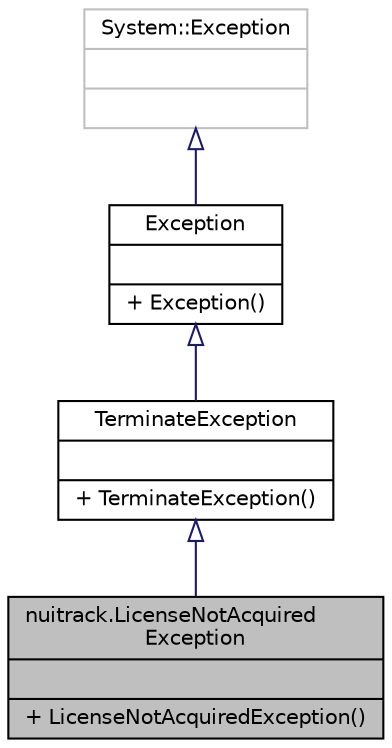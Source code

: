 digraph "nuitrack.LicenseNotAcquiredException"
{
  edge [fontname="Helvetica",fontsize="10",labelfontname="Helvetica",labelfontsize="10"];
  node [fontname="Helvetica",fontsize="10",shape=record];
  Node1 [label="{nuitrack.LicenseNotAcquired\lException\n||+ LicenseNotAcquiredException()\l}",height=0.2,width=0.4,color="black", fillcolor="grey75", style="filled" fontcolor="black"];
  Node2 -> Node1 [dir="back",color="midnightblue",fontsize="10",style="solid",arrowtail="onormal",fontname="Helvetica"];
  Node2 [label="{TerminateException\n||+ TerminateException()\l}",height=0.2,width=0.4,color="black", fillcolor="white", style="filled",URL="$classnuitrack_1_1TerminateException.html"];
  Node3 -> Node2 [dir="back",color="midnightblue",fontsize="10",style="solid",arrowtail="onormal",fontname="Helvetica"];
  Node3 [label="{Exception\n||+ Exception()\l}",height=0.2,width=0.4,color="black", fillcolor="white", style="filled",URL="$classnuitrack_1_1Exception.html"];
  Node4 -> Node3 [dir="back",color="midnightblue",fontsize="10",style="solid",arrowtail="onormal",fontname="Helvetica"];
  Node4 [label="{System::Exception\n||}",height=0.2,width=0.4,color="grey75", fillcolor="white", style="filled"];
}
